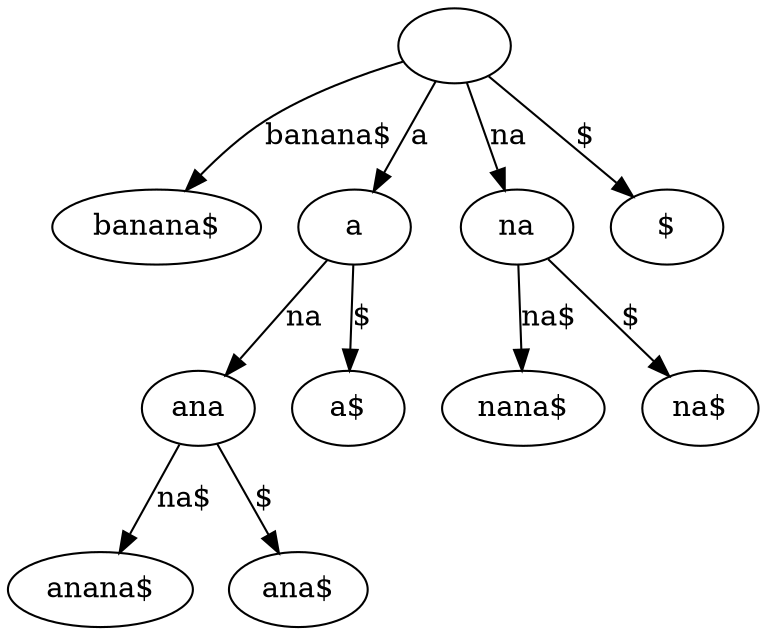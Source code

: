 // Suffix tree
digraph {
	"|" [label=""]
	"banana$|banana$" [label="banana$"]
	"|" -> "banana$|banana$" [label="banana$"]
	"a|a" [label=a]
	"na|ana" [label=ana]
	"na$|anana$" [label="anana$"]
	"na|ana" -> "na$|anana$" [label="na$"]
	"$|ana$" [label="ana$"]
	"na|ana" -> "$|ana$" [label="$"]
	"a|a" -> "na|ana" [label=na]
	"$|a$" [label="a$"]
	"a|a" -> "$|a$" [label="$"]
	"|" -> "a|a" [label=a]
	"na|na" [label=na]
	"na$|nana$" [label="nana$"]
	"na|na" -> "na$|nana$" [label="na$"]
	"$|na$" [label="na$"]
	"na|na" -> "$|na$" [label="$"]
	"|" -> "na|na" [label=na]
	"$|$" [label="$"]
	"|" -> "$|$" [label="$"]
}
